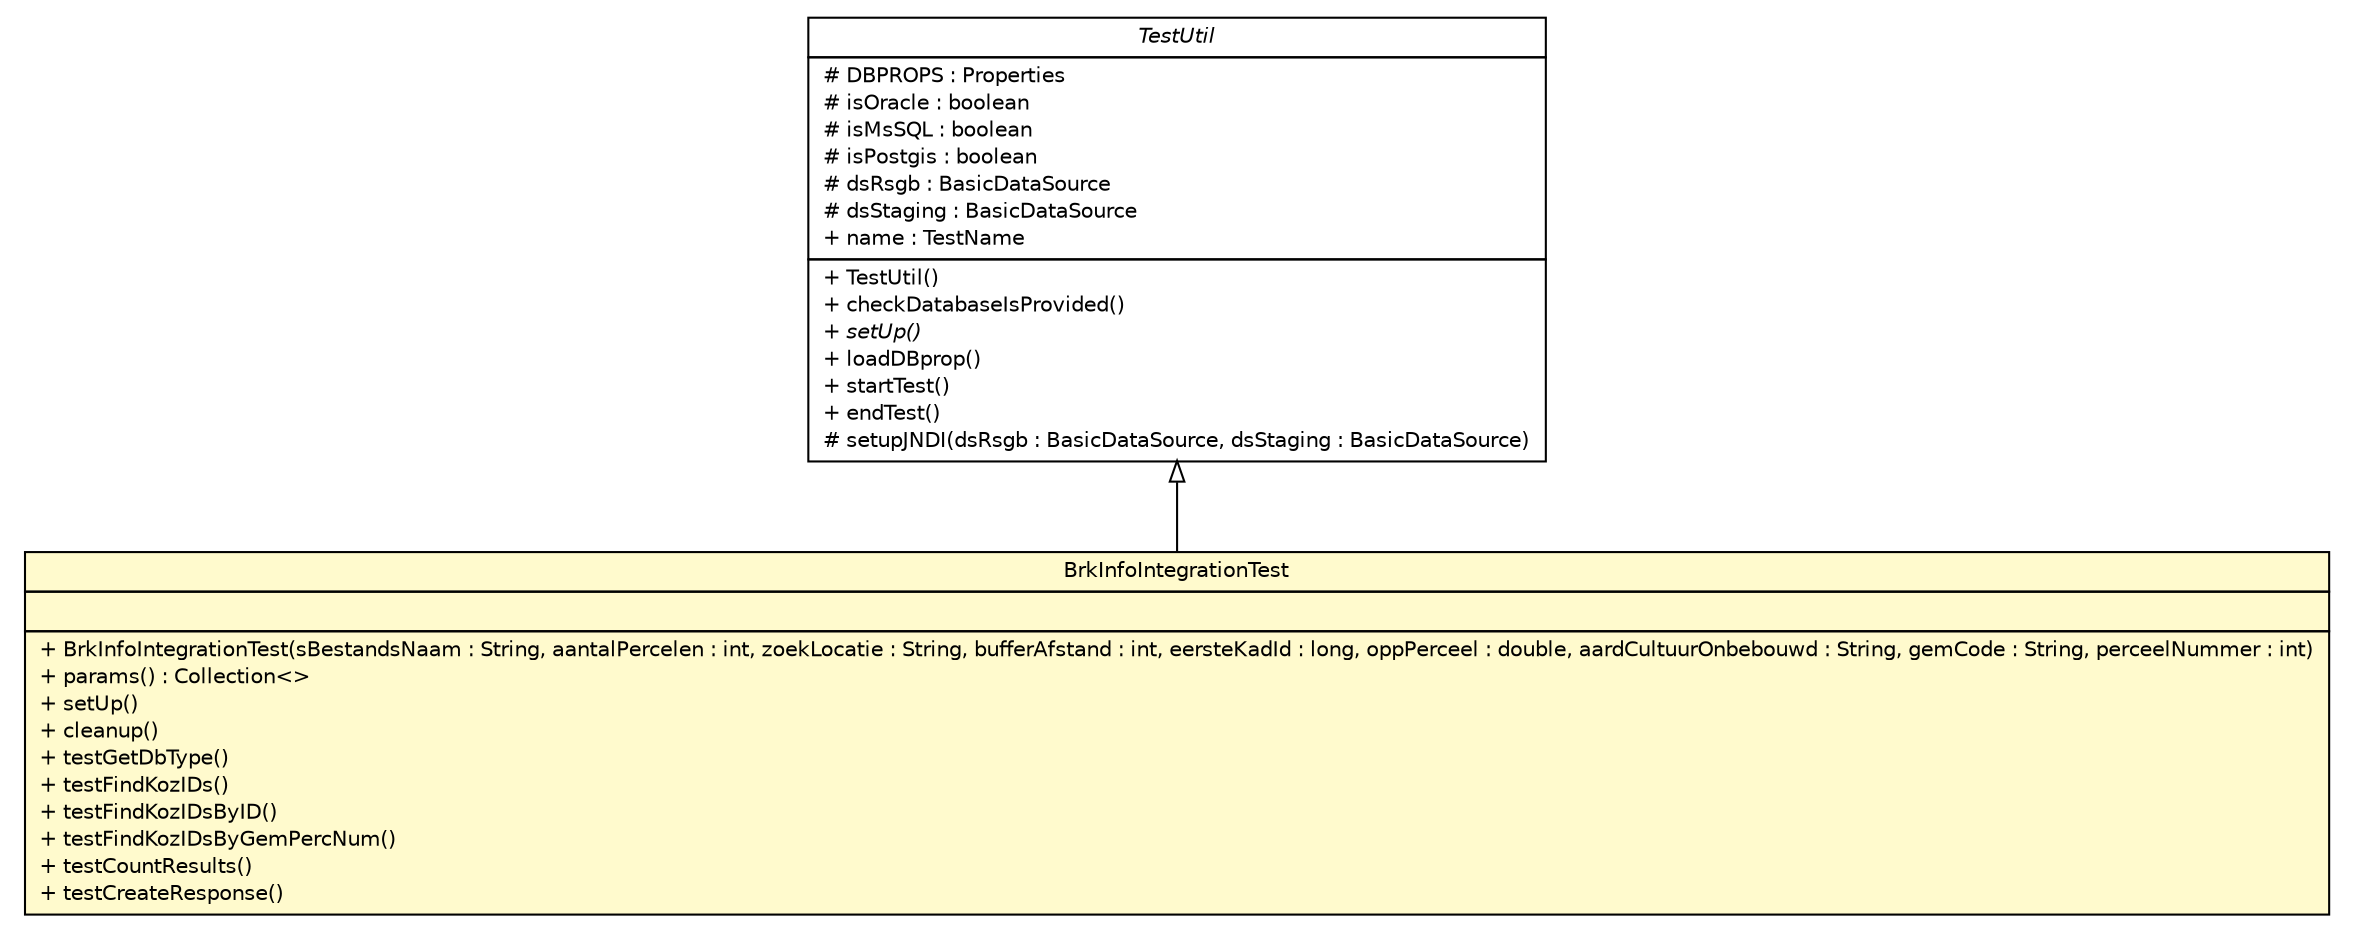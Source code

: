 #!/usr/local/bin/dot
#
# Class diagram 
# Generated by UMLGraph version R5_6-24-gf6e263 (http://www.umlgraph.org/)
#

digraph G {
	edge [fontname="Helvetica",fontsize=10,labelfontname="Helvetica",labelfontsize=10];
	node [fontname="Helvetica",fontsize=10,shape=plaintext];
	nodesep=0.25;
	ranksep=0.5;
	// nl.b3p.brmo.soap.db.TestUtil
	c11 [label=<<table title="nl.b3p.brmo.soap.db.TestUtil" border="0" cellborder="1" cellspacing="0" cellpadding="2" port="p" href="./TestUtil.html">
		<tr><td><table border="0" cellspacing="0" cellpadding="1">
<tr><td align="center" balign="center"><font face="Helvetica-Oblique"> TestUtil </font></td></tr>
		</table></td></tr>
		<tr><td><table border="0" cellspacing="0" cellpadding="1">
<tr><td align="left" balign="left"> # DBPROPS : Properties </td></tr>
<tr><td align="left" balign="left"> # isOracle : boolean </td></tr>
<tr><td align="left" balign="left"> # isMsSQL : boolean </td></tr>
<tr><td align="left" balign="left"> # isPostgis : boolean </td></tr>
<tr><td align="left" balign="left"> # dsRsgb : BasicDataSource </td></tr>
<tr><td align="left" balign="left"> # dsStaging : BasicDataSource </td></tr>
<tr><td align="left" balign="left"> + name : TestName </td></tr>
		</table></td></tr>
		<tr><td><table border="0" cellspacing="0" cellpadding="1">
<tr><td align="left" balign="left"> + TestUtil() </td></tr>
<tr><td align="left" balign="left"> + checkDatabaseIsProvided() </td></tr>
<tr><td align="left" balign="left"><font face="Helvetica-Oblique" point-size="10.0"> + setUp() </font></td></tr>
<tr><td align="left" balign="left"> + loadDBprop() </td></tr>
<tr><td align="left" balign="left"> + startTest() </td></tr>
<tr><td align="left" balign="left"> + endTest() </td></tr>
<tr><td align="left" balign="left"> # setupJNDI(dsRsgb : BasicDataSource, dsStaging : BasicDataSource) </td></tr>
		</table></td></tr>
		</table>>, URL="./TestUtil.html", fontname="Helvetica", fontcolor="black", fontsize=10.0];
	// nl.b3p.brmo.soap.db.BrkInfoIntegrationTest
	c14 [label=<<table title="nl.b3p.brmo.soap.db.BrkInfoIntegrationTest" border="0" cellborder="1" cellspacing="0" cellpadding="2" port="p" bgcolor="lemonChiffon" href="./BrkInfoIntegrationTest.html">
		<tr><td><table border="0" cellspacing="0" cellpadding="1">
<tr><td align="center" balign="center"> BrkInfoIntegrationTest </td></tr>
		</table></td></tr>
		<tr><td><table border="0" cellspacing="0" cellpadding="1">
<tr><td align="left" balign="left">  </td></tr>
		</table></td></tr>
		<tr><td><table border="0" cellspacing="0" cellpadding="1">
<tr><td align="left" balign="left"> + BrkInfoIntegrationTest(sBestandsNaam : String, aantalPercelen : int, zoekLocatie : String, bufferAfstand : int, eersteKadId : long, oppPerceel : double, aardCultuurOnbebouwd : String, gemCode : String, perceelNummer : int) </td></tr>
<tr><td align="left" balign="left"> + params() : Collection&lt;&gt; </td></tr>
<tr><td align="left" balign="left"> + setUp() </td></tr>
<tr><td align="left" balign="left"> + cleanup() </td></tr>
<tr><td align="left" balign="left"> + testGetDbType() </td></tr>
<tr><td align="left" balign="left"> + testFindKozIDs() </td></tr>
<tr><td align="left" balign="left"> + testFindKozIDsByID() </td></tr>
<tr><td align="left" balign="left"> + testFindKozIDsByGemPercNum() </td></tr>
<tr><td align="left" balign="left"> + testCountResults() </td></tr>
<tr><td align="left" balign="left"> + testCreateResponse() </td></tr>
		</table></td></tr>
		</table>>, URL="./BrkInfoIntegrationTest.html", fontname="Helvetica", fontcolor="black", fontsize=10.0];
	//nl.b3p.brmo.soap.db.BrkInfoIntegrationTest extends nl.b3p.brmo.soap.db.TestUtil
	c11:p -> c14:p [dir=back,arrowtail=empty];
}

